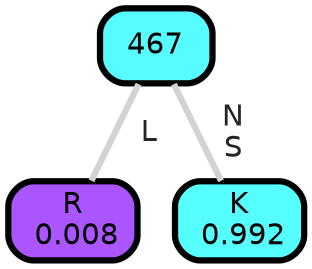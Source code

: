 graph Tree {
node [shape=box, style="filled, rounded",color="black",penwidth="3",fontcolor="black",                 fontname=helvetica] ;
graph [ranksep="0 equally", splines=straight,                 bgcolor=transparent, dpi=200] ;
edge [fontname=helvetica, fontweight=bold,fontcolor=grey14,color=lightgray] ;
0 [label="R
 0.008", fillcolor="#ab55ff"] ;
1 [label="467", fillcolor="#56fcff"] ;
2 [label="K
 0.992", fillcolor="#55feff"] ;
1 -- 0 [label=" L",penwidth=3] ;
1 -- 2 [label=" N\n S",penwidth=3] ;
{rank = same;}}
